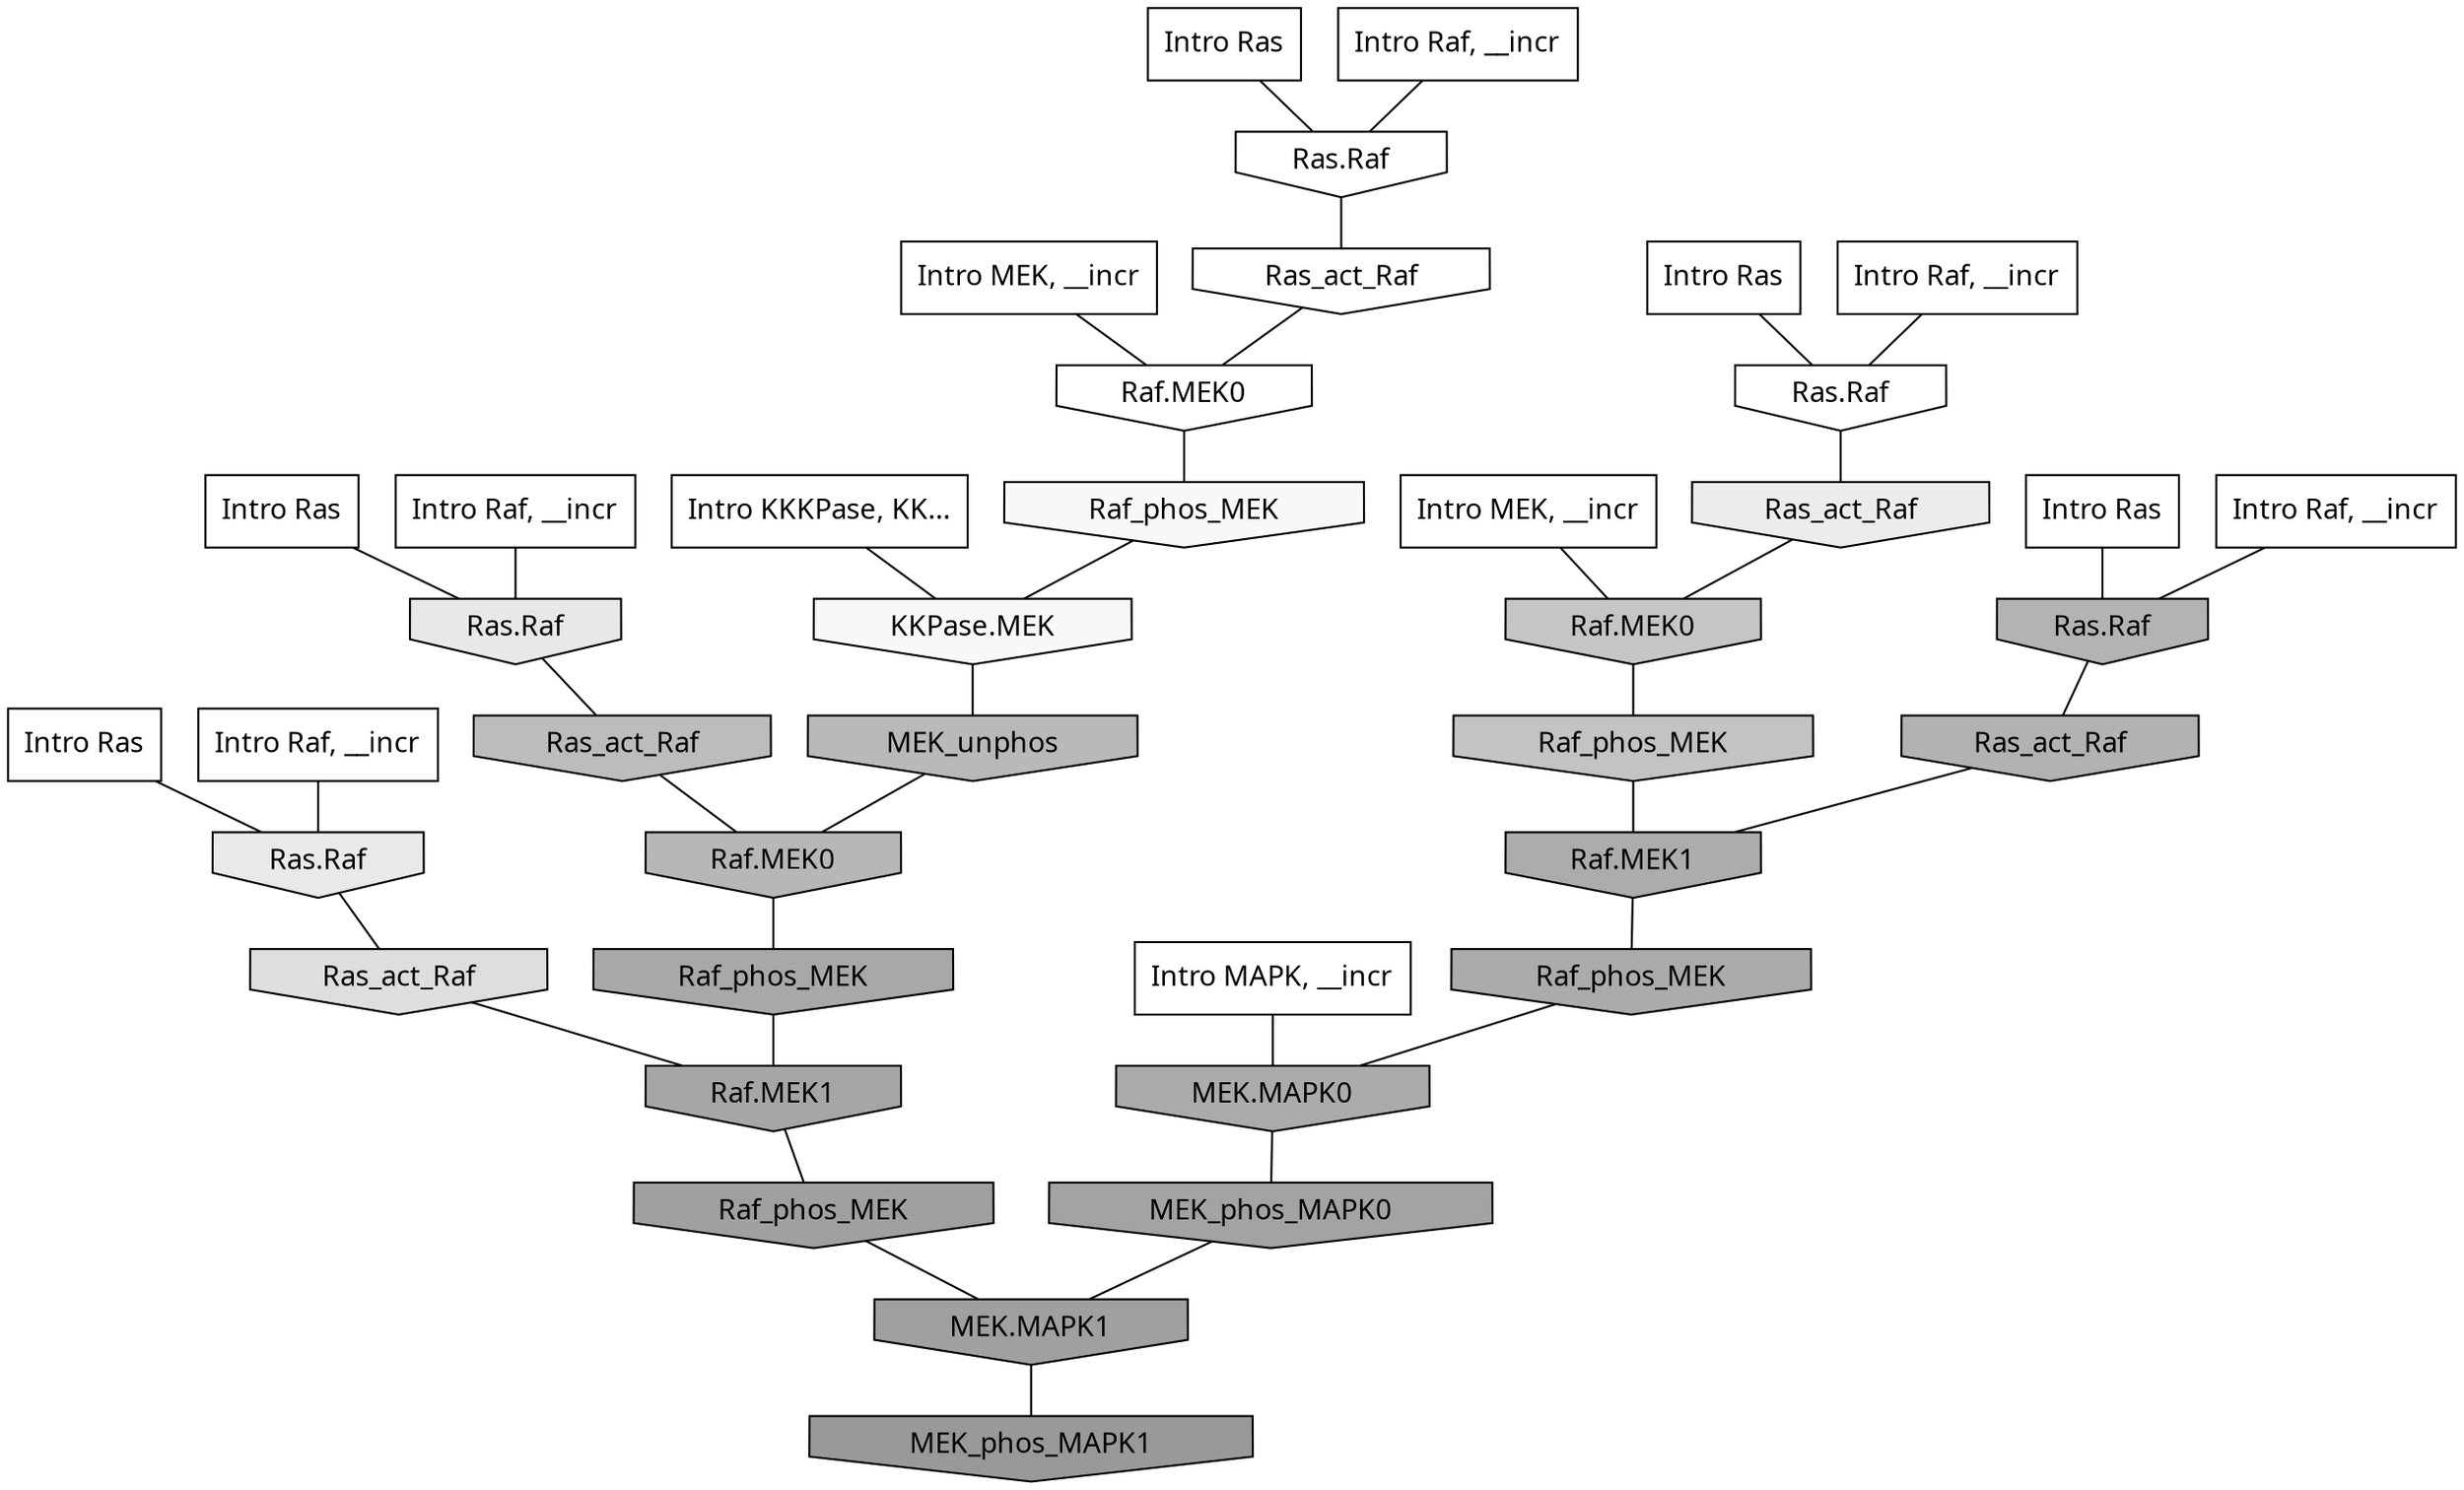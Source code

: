 digraph G{
  rankdir="TB";
  ranksep=0.30;
  node [fontname="CMU Serif"];
  edge [fontname="CMU Serif"];
  
  11 [label="Intro Ras", shape=rectangle, style=filled, fillcolor="0.000 0.000 1.000"]
  
  19 [label="Intro Ras", shape=rectangle, style=filled, fillcolor="0.000 0.000 1.000"]
  
  63 [label="Intro Ras", shape=rectangle, style=filled, fillcolor="0.000 0.000 1.000"]
  
  64 [label="Intro Ras", shape=rectangle, style=filled, fillcolor="0.000 0.000 1.000"]
  
  99 [label="Intro Ras", shape=rectangle, style=filled, fillcolor="0.000 0.000 1.000"]
  
  472 [label="Intro Raf, __incr", shape=rectangle, style=filled, fillcolor="0.000 0.000 1.000"]
  
  721 [label="Intro Raf, __incr", shape=rectangle, style=filled, fillcolor="0.000 0.000 1.000"]
  
  957 [label="Intro Raf, __incr", shape=rectangle, style=filled, fillcolor="0.000 0.000 1.000"]
  
  1038 [label="Intro Raf, __incr", shape=rectangle, style=filled, fillcolor="0.000 0.000 1.000"]
  
  1091 [label="Intro Raf, __incr", shape=rectangle, style=filled, fillcolor="0.000 0.000 1.000"]
  
  1302 [label="Intro MEK, __incr", shape=rectangle, style=filled, fillcolor="0.000 0.000 1.000"]
  
  1520 [label="Intro MEK, __incr", shape=rectangle, style=filled, fillcolor="0.000 0.000 1.000"]
  
  2247 [label="Intro MAPK, __incr", shape=rectangle, style=filled, fillcolor="0.000 0.000 1.000"]
  
  3166 [label="Intro KKKPase, KK...", shape=rectangle, style=filled, fillcolor="0.000 0.000 1.000"]
  
  3231 [label="Ras.Raf", shape=invhouse, style=filled, fillcolor="0.000 0.000 1.000"]
  
  3281 [label="Ras.Raf", shape=invhouse, style=filled, fillcolor="0.000 0.000 1.000"]
  
  3304 [label="Ras_act_Raf", shape=invhouse, style=filled, fillcolor="0.000 0.000 1.000"]
  
  3307 [label="Raf.MEK0", shape=invhouse, style=filled, fillcolor="0.000 0.000 1.000"]
  
  3484 [label="Raf_phos_MEK", shape=invhouse, style=filled, fillcolor="0.000 0.000 0.972"]
  
  3491 [label="KKPase.MEK", shape=invhouse, style=filled, fillcolor="0.000 0.000 0.971"]
  
  3980 [label="Ras_act_Raf", shape=invhouse, style=filled, fillcolor="0.000 0.000 0.925"]
  
  4185 [label="Ras.Raf", shape=invhouse, style=filled, fillcolor="0.000 0.000 0.911"]
  
  4227 [label="Ras.Raf", shape=invhouse, style=filled, fillcolor="0.000 0.000 0.908"]
  
  4825 [label="Ras_act_Raf", shape=invhouse, style=filled, fillcolor="0.000 0.000 0.869"]
  
  6663 [label="Raf.MEK0", shape=invhouse, style=filled, fillcolor="0.000 0.000 0.770"]
  
  6878 [label="Raf_phos_MEK", shape=invhouse, style=filled, fillcolor="0.000 0.000 0.762"]
  
  7633 [label="Ras_act_Raf", shape=invhouse, style=filled, fillcolor="0.000 0.000 0.737"]
  
  8040 [label="MEK_unphos", shape=invhouse, style=filled, fillcolor="0.000 0.000 0.723"]
  
  8260 [label="Raf.MEK0", shape=invhouse, style=filled, fillcolor="0.000 0.000 0.718"]
  
  8714 [label="Ras.Raf", shape=invhouse, style=filled, fillcolor="0.000 0.000 0.703"]
  
  8872 [label="Ras_act_Raf", shape=invhouse, style=filled, fillcolor="0.000 0.000 0.698"]
  
  9964 [label="Raf.MEK1", shape=invhouse, style=filled, fillcolor="0.000 0.000 0.672"]
  
  10114 [label="Raf_phos_MEK", shape=invhouse, style=filled, fillcolor="0.000 0.000 0.668"]
  
  10119 [label="MEK.MAPK0", shape=invhouse, style=filled, fillcolor="0.000 0.000 0.668"]
  
  10590 [label="Raf_phos_MEK", shape=invhouse, style=filled, fillcolor="0.000 0.000 0.658"]
  
  11012 [label="Raf.MEK1", shape=invhouse, style=filled, fillcolor="0.000 0.000 0.649"]
  
  11690 [label="MEK_phos_MAPK0", shape=invhouse, style=filled, fillcolor="0.000 0.000 0.637"]
  
  12274 [label="Raf_phos_MEK", shape=invhouse, style=filled, fillcolor="0.000 0.000 0.626"]
  
  12279 [label="MEK.MAPK1", shape=invhouse, style=filled, fillcolor="0.000 0.000 0.626"]
  
  13904 [label="MEK_phos_MAPK1", shape=invhouse, style=filled, fillcolor="0.000 0.000 0.600"]
  
  
  12279 -> 13904 [dir=none, color="0.000 0.000 0.000"] 
  12274 -> 12279 [dir=none, color="0.000 0.000 0.000"] 
  11690 -> 12279 [dir=none, color="0.000 0.000 0.000"] 
  11012 -> 12274 [dir=none, color="0.000 0.000 0.000"] 
  10590 -> 11012 [dir=none, color="0.000 0.000 0.000"] 
  10119 -> 11690 [dir=none, color="0.000 0.000 0.000"] 
  10114 -> 10119 [dir=none, color="0.000 0.000 0.000"] 
  9964 -> 10114 [dir=none, color="0.000 0.000 0.000"] 
  8872 -> 9964 [dir=none, color="0.000 0.000 0.000"] 
  8714 -> 8872 [dir=none, color="0.000 0.000 0.000"] 
  8260 -> 10590 [dir=none, color="0.000 0.000 0.000"] 
  8040 -> 8260 [dir=none, color="0.000 0.000 0.000"] 
  7633 -> 8260 [dir=none, color="0.000 0.000 0.000"] 
  6878 -> 9964 [dir=none, color="0.000 0.000 0.000"] 
  6663 -> 6878 [dir=none, color="0.000 0.000 0.000"] 
  4825 -> 11012 [dir=none, color="0.000 0.000 0.000"] 
  4227 -> 7633 [dir=none, color="0.000 0.000 0.000"] 
  4185 -> 4825 [dir=none, color="0.000 0.000 0.000"] 
  3980 -> 6663 [dir=none, color="0.000 0.000 0.000"] 
  3491 -> 8040 [dir=none, color="0.000 0.000 0.000"] 
  3484 -> 3491 [dir=none, color="0.000 0.000 0.000"] 
  3307 -> 3484 [dir=none, color="0.000 0.000 0.000"] 
  3304 -> 3307 [dir=none, color="0.000 0.000 0.000"] 
  3281 -> 3304 [dir=none, color="0.000 0.000 0.000"] 
  3231 -> 3980 [dir=none, color="0.000 0.000 0.000"] 
  3166 -> 3491 [dir=none, color="0.000 0.000 0.000"] 
  2247 -> 10119 [dir=none, color="0.000 0.000 0.000"] 
  1520 -> 6663 [dir=none, color="0.000 0.000 0.000"] 
  1302 -> 3307 [dir=none, color="0.000 0.000 0.000"] 
  1091 -> 4227 [dir=none, color="0.000 0.000 0.000"] 
  1038 -> 4185 [dir=none, color="0.000 0.000 0.000"] 
  957 -> 3231 [dir=none, color="0.000 0.000 0.000"] 
  721 -> 8714 [dir=none, color="0.000 0.000 0.000"] 
  472 -> 3281 [dir=none, color="0.000 0.000 0.000"] 
  99 -> 8714 [dir=none, color="0.000 0.000 0.000"] 
  64 -> 3281 [dir=none, color="0.000 0.000 0.000"] 
  63 -> 3231 [dir=none, color="0.000 0.000 0.000"] 
  19 -> 4227 [dir=none, color="0.000 0.000 0.000"] 
  11 -> 4185 [dir=none, color="0.000 0.000 0.000"] 
  
  }
